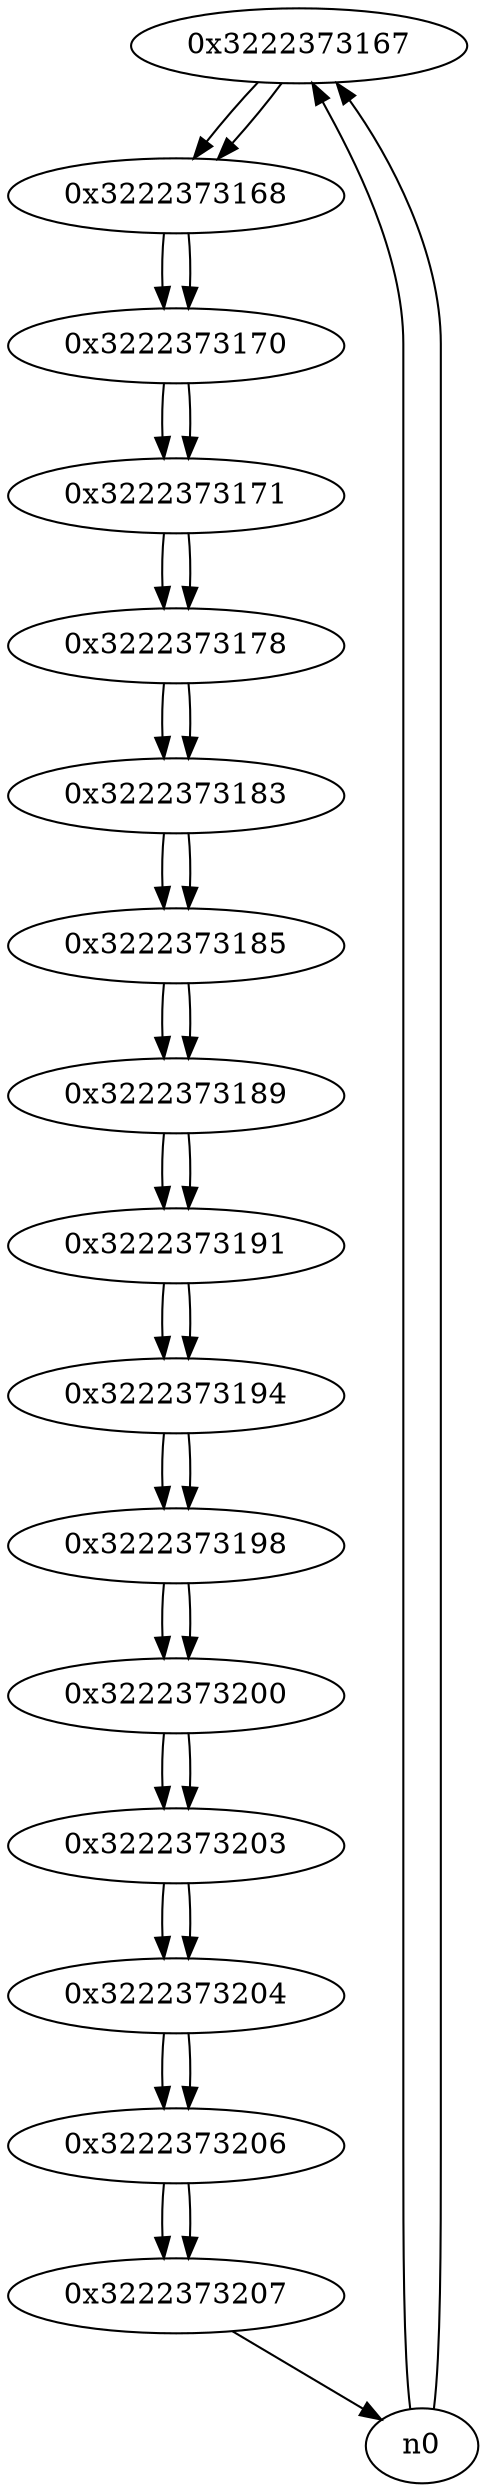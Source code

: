 digraph G{
/* nodes */
  n1 [label="0x3222373167"]
  n2 [label="0x3222373168"]
  n3 [label="0x3222373170"]
  n4 [label="0x3222373171"]
  n5 [label="0x3222373178"]
  n6 [label="0x3222373183"]
  n7 [label="0x3222373185"]
  n8 [label="0x3222373189"]
  n9 [label="0x3222373191"]
  n10 [label="0x3222373194"]
  n11 [label="0x3222373198"]
  n12 [label="0x3222373200"]
  n13 [label="0x3222373203"]
  n14 [label="0x3222373204"]
  n15 [label="0x3222373206"]
  n16 [label="0x3222373207"]
/* edges */
n1 -> n2;
n0 -> n1;
n0 -> n1;
n2 -> n3;
n1 -> n2;
n3 -> n4;
n2 -> n3;
n4 -> n5;
n3 -> n4;
n5 -> n6;
n4 -> n5;
n6 -> n7;
n5 -> n6;
n7 -> n8;
n6 -> n7;
n8 -> n9;
n7 -> n8;
n9 -> n10;
n8 -> n9;
n10 -> n11;
n9 -> n10;
n11 -> n12;
n10 -> n11;
n12 -> n13;
n11 -> n12;
n13 -> n14;
n12 -> n13;
n14 -> n15;
n13 -> n14;
n15 -> n16;
n14 -> n15;
n16 -> n0;
n15 -> n16;
}
